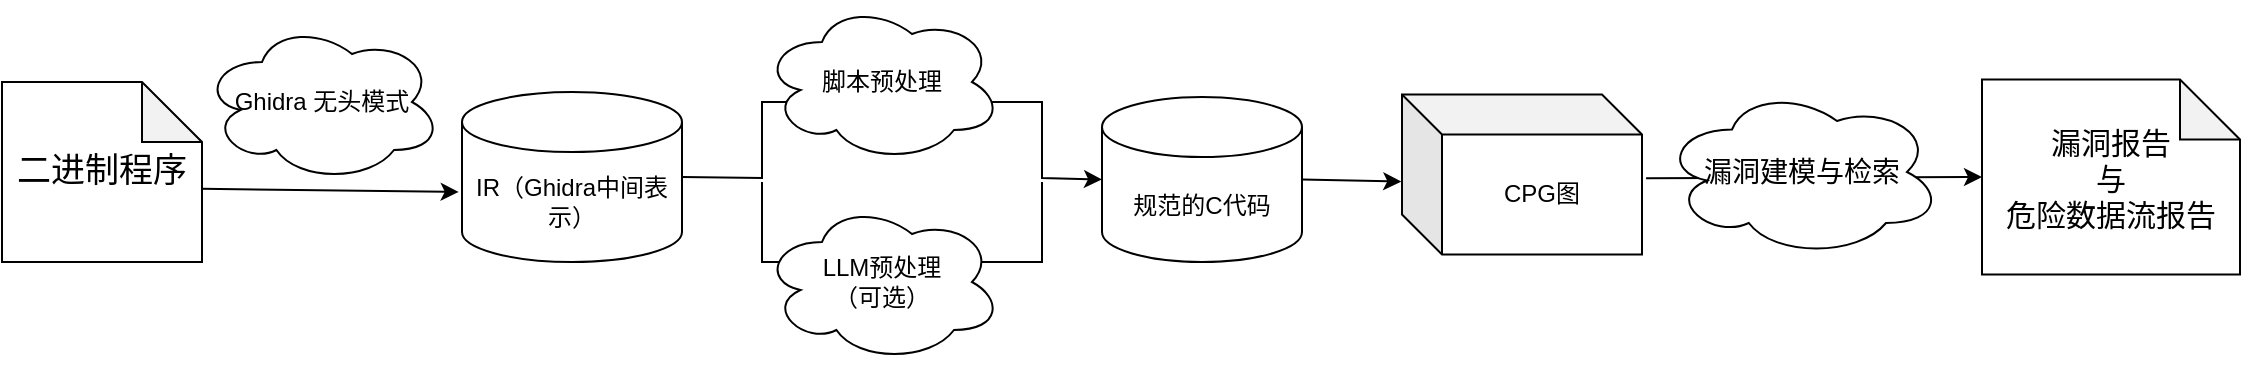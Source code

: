 <mxfile version="28.2.5">
  <diagram name="第 1 页" id="3jszKdwtGv2C48wjbcBO">
    <mxGraphModel dx="1042" dy="562" grid="1" gridSize="10" guides="1" tooltips="1" connect="1" arrows="1" fold="1" page="1" pageScale="1" pageWidth="827" pageHeight="1169" math="0" shadow="0">
      <root>
        <mxCell id="0" />
        <mxCell id="1" parent="0" />
        <mxCell id="r3qtLUzdeCTpboVpALhs-1" value="&lt;font style=&quot;font-size: 17px;&quot;&gt;二进制程序&lt;/font&gt;" style="shape=note;whiteSpace=wrap;html=1;backgroundOutline=1;darkOpacity=0.05;" parent="1" vertex="1">
          <mxGeometry x="100" y="230" width="100" height="90" as="geometry" />
        </mxCell>
        <mxCell id="r3qtLUzdeCTpboVpALhs-2" value="IR（Ghidra中间表示）" style="shape=cylinder3;whiteSpace=wrap;html=1;boundedLbl=1;backgroundOutline=1;size=15;" parent="1" vertex="1">
          <mxGeometry x="330" y="235" width="110" height="85" as="geometry" />
        </mxCell>
        <mxCell id="r3qtLUzdeCTpboVpALhs-3" value="" style="endArrow=classic;html=1;rounded=0;exitX=0.996;exitY=0.593;exitDx=0;exitDy=0;exitPerimeter=0;entryX=-0.015;entryY=0.588;entryDx=0;entryDy=0;entryPerimeter=0;" parent="1" source="r3qtLUzdeCTpboVpALhs-1" target="r3qtLUzdeCTpboVpALhs-2" edge="1">
          <mxGeometry width="50" height="50" relative="1" as="geometry">
            <mxPoint x="390" y="310" as="sourcePoint" />
            <mxPoint x="310" y="280" as="targetPoint" />
          </mxGeometry>
        </mxCell>
        <mxCell id="r3qtLUzdeCTpboVpALhs-4" value="Ghidra 无头模式" style="ellipse;shape=cloud;whiteSpace=wrap;html=1;" parent="1" vertex="1">
          <mxGeometry x="200" y="200" width="120" height="80" as="geometry" />
        </mxCell>
        <mxCell id="r3qtLUzdeCTpboVpALhs-7" value="规范的C代码" style="shape=cylinder3;whiteSpace=wrap;html=1;boundedLbl=1;backgroundOutline=1;size=15;" parent="1" vertex="1">
          <mxGeometry x="650" y="237.5" width="100" height="82.5" as="geometry" />
        </mxCell>
        <mxCell id="r3qtLUzdeCTpboVpALhs-8" value="" style="endArrow=classic;html=1;rounded=0;exitX=1;exitY=0.5;exitDx=0;exitDy=0;exitPerimeter=0;entryX=0;entryY=0.5;entryDx=0;entryDy=0;entryPerimeter=0;" parent="1" source="r3qtLUzdeCTpboVpALhs-2" target="r3qtLUzdeCTpboVpALhs-7" edge="1">
          <mxGeometry width="50" height="50" relative="1" as="geometry">
            <mxPoint x="570" y="310" as="sourcePoint" />
            <mxPoint x="620" y="260" as="targetPoint" />
            <Array as="points">
              <mxPoint x="480" y="278" />
              <mxPoint x="480" y="240" />
              <mxPoint x="620" y="240" />
              <mxPoint x="620" y="278" />
            </Array>
          </mxGeometry>
        </mxCell>
        <mxCell id="r3qtLUzdeCTpboVpALhs-9" value="" style="endArrow=none;html=1;rounded=0;" parent="1" edge="1">
          <mxGeometry width="50" height="50" relative="1" as="geometry">
            <mxPoint x="480" y="280" as="sourcePoint" />
            <mxPoint x="620" y="280" as="targetPoint" />
            <Array as="points">
              <mxPoint x="480" y="320" />
              <mxPoint x="620" y="320" />
            </Array>
          </mxGeometry>
        </mxCell>
        <mxCell id="r3qtLUzdeCTpboVpALhs-10" value="脚本预处理" style="ellipse;shape=cloud;whiteSpace=wrap;html=1;" parent="1" vertex="1">
          <mxGeometry x="480" y="190" width="120" height="80" as="geometry" />
        </mxCell>
        <mxCell id="r3qtLUzdeCTpboVpALhs-11" value="LLM预处理&lt;div&gt;（可选）&lt;/div&gt;" style="ellipse;shape=cloud;whiteSpace=wrap;html=1;" parent="1" vertex="1">
          <mxGeometry x="480" y="290" width="120" height="80" as="geometry" />
        </mxCell>
        <mxCell id="rZO53ZpS8E9QGOpbLQiV-1" value="CPG图" style="shape=cube;whiteSpace=wrap;html=1;boundedLbl=1;backgroundOutline=1;darkOpacity=0.05;darkOpacity2=0.1;" vertex="1" parent="1">
          <mxGeometry x="800" y="236.25" width="120" height="80" as="geometry" />
        </mxCell>
        <mxCell id="rZO53ZpS8E9QGOpbLQiV-2" value="" style="endArrow=classic;html=1;rounded=0;exitX=1;exitY=0.5;exitDx=0;exitDy=0;exitPerimeter=0;entryX=-0.003;entryY=0.544;entryDx=0;entryDy=0;entryPerimeter=0;" edge="1" parent="1" source="r3qtLUzdeCTpboVpALhs-7" target="rZO53ZpS8E9QGOpbLQiV-1">
          <mxGeometry width="50" height="50" relative="1" as="geometry">
            <mxPoint x="570" y="160" as="sourcePoint" />
            <mxPoint x="620" y="110" as="targetPoint" />
          </mxGeometry>
        </mxCell>
        <mxCell id="rZO53ZpS8E9QGOpbLQiV-3" value="&lt;font style=&quot;font-size: 15px;&quot;&gt;漏洞报告&lt;/font&gt;&lt;div&gt;&lt;font style=&quot;font-size: 15px;&quot;&gt;与&lt;/font&gt;&lt;/div&gt;&lt;div&gt;&lt;font style=&quot;font-size: 15px;&quot;&gt;危险数据流报告&lt;/font&gt;&lt;/div&gt;" style="shape=note;whiteSpace=wrap;html=1;backgroundOutline=1;darkOpacity=0.05;" vertex="1" parent="1">
          <mxGeometry x="1090" y="228.75" width="129" height="97.5" as="geometry" />
        </mxCell>
        <mxCell id="rZO53ZpS8E9QGOpbLQiV-4" value="" style="endArrow=classic;html=1;rounded=0;exitX=1.017;exitY=0.524;exitDx=0;exitDy=0;exitPerimeter=0;entryX=0;entryY=0.5;entryDx=0;entryDy=0;entryPerimeter=0;" edge="1" parent="1" source="rZO53ZpS8E9QGOpbLQiV-1" target="rZO53ZpS8E9QGOpbLQiV-3">
          <mxGeometry width="50" height="50" relative="1" as="geometry">
            <mxPoint x="790" y="150" as="sourcePoint" />
            <mxPoint x="1140" y="279" as="targetPoint" />
          </mxGeometry>
        </mxCell>
        <mxCell id="rZO53ZpS8E9QGOpbLQiV-5" value="&lt;font style=&quot;font-size: 14px;&quot;&gt;漏洞建模与检索&lt;/font&gt;" style="ellipse;shape=cloud;whiteSpace=wrap;html=1;" vertex="1" parent="1">
          <mxGeometry x="930" y="232.5" width="140" height="85" as="geometry" />
        </mxCell>
      </root>
    </mxGraphModel>
  </diagram>
</mxfile>
